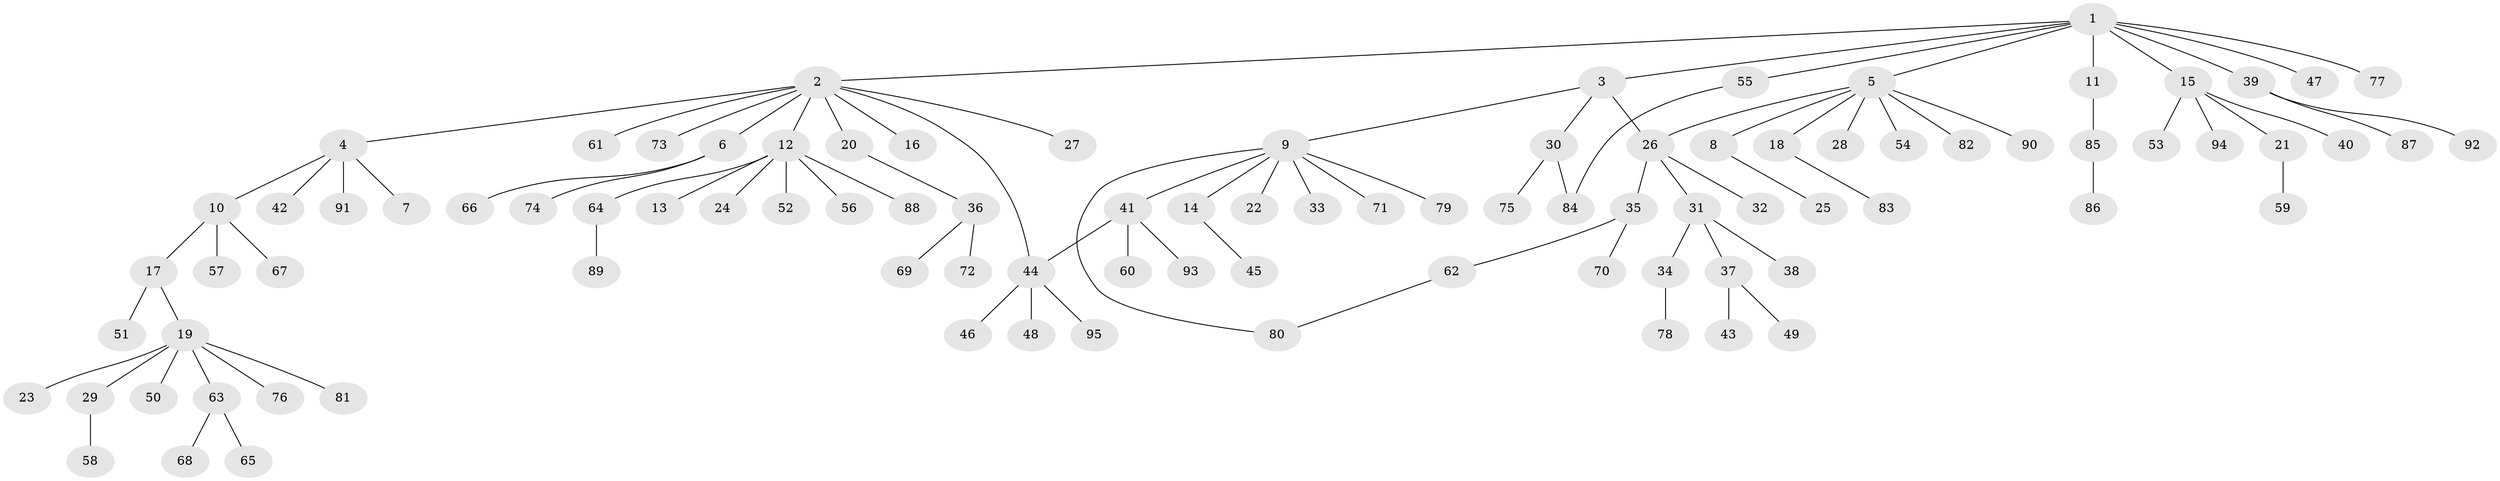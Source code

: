 // coarse degree distribution, {11: 0.014492753623188406, 9: 0.014492753623188406, 4: 0.043478260869565216, 7: 0.043478260869565216, 2: 0.17391304347826086, 3: 0.043478260869565216, 6: 0.014492753623188406, 1: 0.6376811594202898, 8: 0.014492753623188406}
// Generated by graph-tools (version 1.1) at 2025/23/03/03/25 07:23:54]
// undirected, 95 vertices, 98 edges
graph export_dot {
graph [start="1"]
  node [color=gray90,style=filled];
  1;
  2;
  3;
  4;
  5;
  6;
  7;
  8;
  9;
  10;
  11;
  12;
  13;
  14;
  15;
  16;
  17;
  18;
  19;
  20;
  21;
  22;
  23;
  24;
  25;
  26;
  27;
  28;
  29;
  30;
  31;
  32;
  33;
  34;
  35;
  36;
  37;
  38;
  39;
  40;
  41;
  42;
  43;
  44;
  45;
  46;
  47;
  48;
  49;
  50;
  51;
  52;
  53;
  54;
  55;
  56;
  57;
  58;
  59;
  60;
  61;
  62;
  63;
  64;
  65;
  66;
  67;
  68;
  69;
  70;
  71;
  72;
  73;
  74;
  75;
  76;
  77;
  78;
  79;
  80;
  81;
  82;
  83;
  84;
  85;
  86;
  87;
  88;
  89;
  90;
  91;
  92;
  93;
  94;
  95;
  1 -- 2;
  1 -- 3;
  1 -- 5;
  1 -- 11;
  1 -- 15;
  1 -- 39;
  1 -- 47;
  1 -- 55;
  1 -- 77;
  2 -- 4;
  2 -- 6;
  2 -- 12;
  2 -- 16;
  2 -- 20;
  2 -- 27;
  2 -- 44;
  2 -- 61;
  2 -- 73;
  3 -- 9;
  3 -- 26;
  3 -- 30;
  4 -- 7;
  4 -- 10;
  4 -- 42;
  4 -- 91;
  5 -- 8;
  5 -- 18;
  5 -- 26;
  5 -- 28;
  5 -- 54;
  5 -- 82;
  5 -- 90;
  6 -- 66;
  6 -- 74;
  8 -- 25;
  9 -- 14;
  9 -- 22;
  9 -- 33;
  9 -- 41;
  9 -- 71;
  9 -- 79;
  9 -- 80;
  10 -- 17;
  10 -- 57;
  10 -- 67;
  11 -- 85;
  12 -- 13;
  12 -- 24;
  12 -- 52;
  12 -- 56;
  12 -- 64;
  12 -- 88;
  14 -- 45;
  15 -- 21;
  15 -- 40;
  15 -- 53;
  15 -- 94;
  17 -- 19;
  17 -- 51;
  18 -- 83;
  19 -- 23;
  19 -- 29;
  19 -- 50;
  19 -- 63;
  19 -- 76;
  19 -- 81;
  20 -- 36;
  21 -- 59;
  26 -- 31;
  26 -- 32;
  26 -- 35;
  29 -- 58;
  30 -- 75;
  30 -- 84;
  31 -- 34;
  31 -- 37;
  31 -- 38;
  34 -- 78;
  35 -- 62;
  35 -- 70;
  36 -- 69;
  36 -- 72;
  37 -- 43;
  37 -- 49;
  39 -- 87;
  39 -- 92;
  41 -- 44;
  41 -- 60;
  41 -- 93;
  44 -- 46;
  44 -- 48;
  44 -- 95;
  55 -- 84;
  62 -- 80;
  63 -- 65;
  63 -- 68;
  64 -- 89;
  85 -- 86;
}
